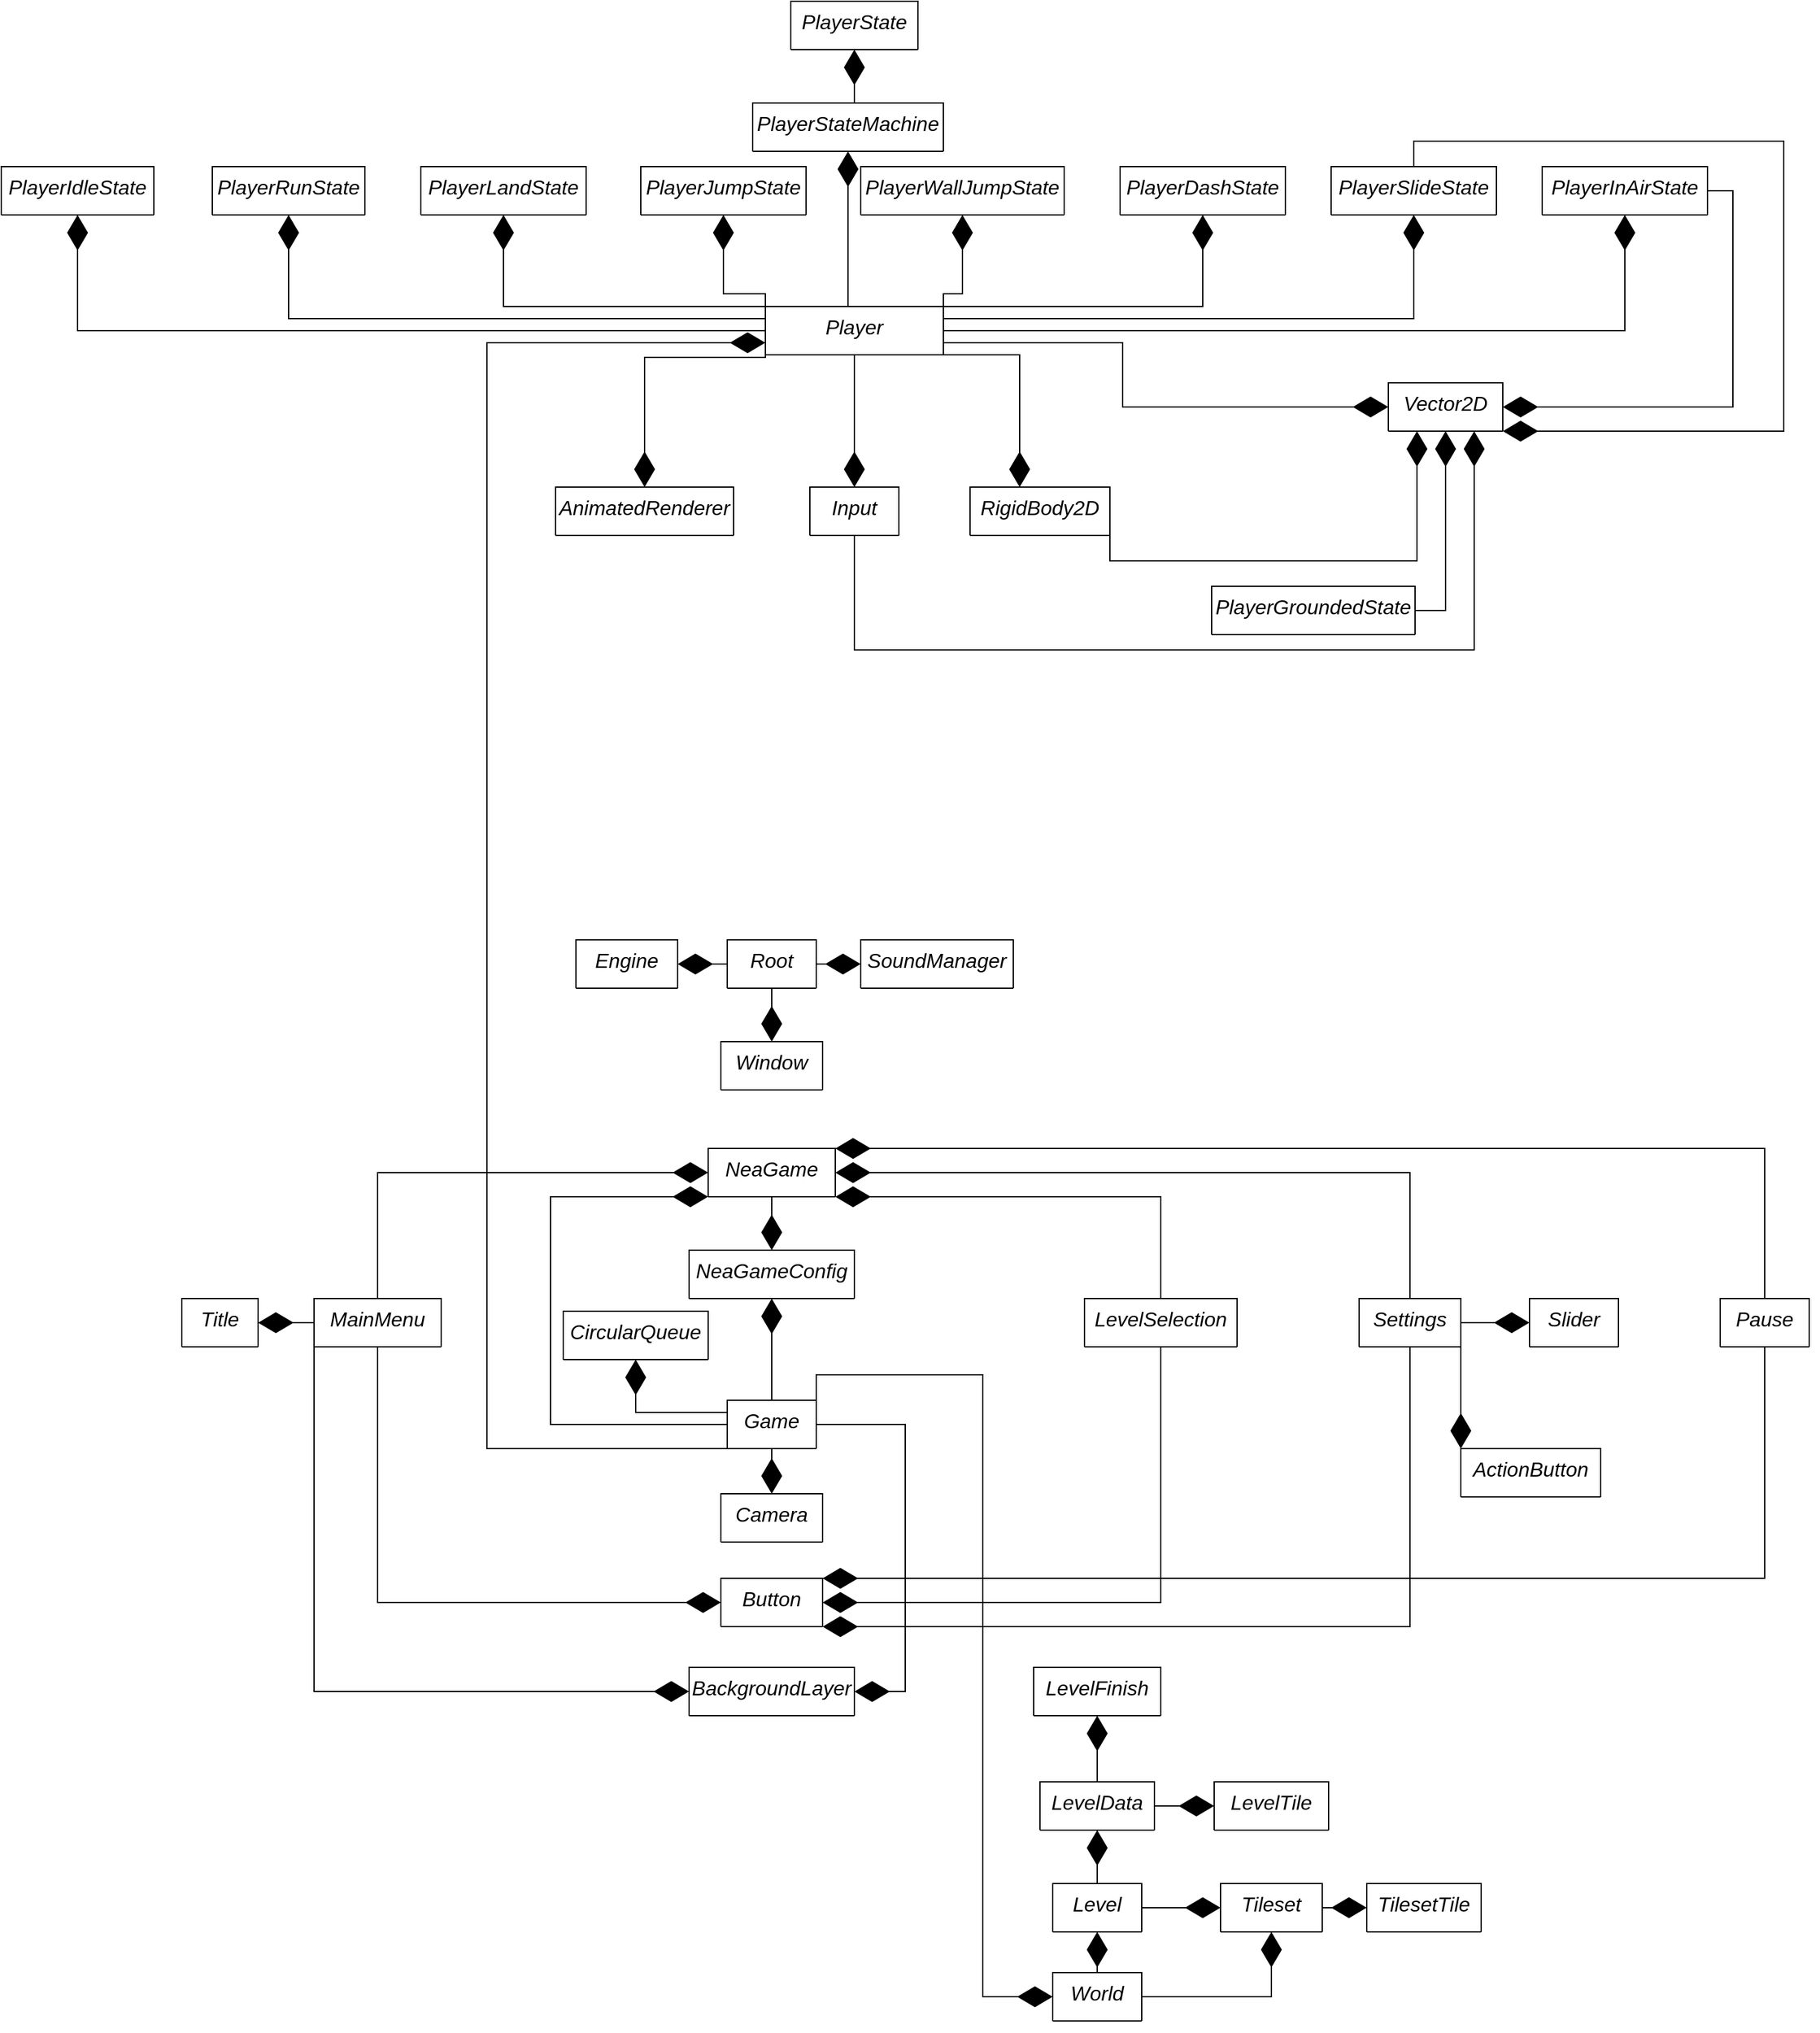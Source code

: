 <mxfile version="20.8.16" type="device"><diagram id="C5RBs43oDa-KdzZeNtuy" name="Page-1"><mxGraphModel dx="798" dy="508" grid="1" gridSize="10" guides="1" tooltips="1" connect="1" arrows="1" fold="1" page="1" pageScale="1" pageWidth="827" pageHeight="1169" math="0" shadow="0"><root><mxCell id="WIyWlLk6GJQsqaUBKTNV-0"/><mxCell id="WIyWlLk6GJQsqaUBKTNV-1" parent="WIyWlLk6GJQsqaUBKTNV-0"/><mxCell id="IkaZYHwmhS_nUTGjzZ8a-31" style="edgeStyle=orthogonalEdgeStyle;rounded=0;orthogonalLoop=1;jettySize=auto;html=1;exitX=0.5;exitY=1;exitDx=0;exitDy=0;entryX=0.75;entryY=1;entryDx=0;entryDy=0;endArrow=diamondThin;endFill=1;startSize=12;endSize=25;" parent="WIyWlLk6GJQsqaUBKTNV-1" source="zkfFHV4jXpPFQw0GAbJ--0" target="GciXFBrOlo4UrPJkvzIw-1" edge="1"><mxGeometry relative="1" as="geometry"><Array as="points"><mxPoint x="759" y="1090"/><mxPoint x="1246" y="1090"/></Array></mxGeometry></mxCell><mxCell id="zkfFHV4jXpPFQw0GAbJ--0" value="Input" style="swimlane;fontStyle=2;align=center;verticalAlign=top;childLayout=stackLayout;horizontal=1;startSize=38;horizontalStack=0;resizeParent=1;resizeLast=0;collapsible=1;marginBottom=0;rounded=0;shadow=0;strokeWidth=1;fontSize=16;" parent="WIyWlLk6GJQsqaUBKTNV-1" vertex="1" collapsed="1"><mxGeometry x="724" y="962" width="70" height="38" as="geometry"><mxRectangle x="220" y="120" width="160" height="30" as="alternateBounds"/></mxGeometry></mxCell><mxCell id="GciXFBrOlo4UrPJkvzIw-2" value="AnimatedRenderer" style="swimlane;fontStyle=2;align=center;verticalAlign=top;childLayout=stackLayout;horizontal=1;startSize=38;horizontalStack=0;resizeParent=1;resizeLast=0;collapsible=1;marginBottom=0;rounded=0;shadow=0;strokeWidth=1;fontSize=16;" parent="WIyWlLk6GJQsqaUBKTNV-1" vertex="1" collapsed="1"><mxGeometry x="524" y="962" width="140" height="38" as="geometry"><mxRectangle x="220" y="120" width="160" height="30" as="alternateBounds"/></mxGeometry></mxCell><mxCell id="GciXFBrOlo4UrPJkvzIw-5" value="LevelFinish" style="swimlane;fontStyle=2;align=center;verticalAlign=top;childLayout=stackLayout;horizontal=1;startSize=38;horizontalStack=0;resizeParent=1;resizeLast=0;collapsible=1;marginBottom=0;rounded=0;shadow=0;strokeWidth=1;fontSize=16;" parent="WIyWlLk6GJQsqaUBKTNV-1" vertex="1" collapsed="1"><mxGeometry x="900" y="1890" width="100" height="38" as="geometry"><mxRectangle x="220" y="120" width="160" height="30" as="alternateBounds"/></mxGeometry></mxCell><mxCell id="GciXFBrOlo4UrPJkvzIw-6" value="Camera" style="swimlane;fontStyle=2;align=center;verticalAlign=top;childLayout=stackLayout;horizontal=1;startSize=38;horizontalStack=0;resizeParent=1;resizeLast=0;collapsible=1;marginBottom=0;rounded=0;shadow=0;strokeWidth=1;fontSize=16;" parent="WIyWlLk6GJQsqaUBKTNV-1" vertex="1" collapsed="1"><mxGeometry x="654" y="1753.5" width="80" height="38" as="geometry"><mxRectangle x="220" y="120" width="160" height="30" as="alternateBounds"/></mxGeometry></mxCell><mxCell id="GciXFBrOlo4UrPJkvzIw-7" value="Engine" style="swimlane;fontStyle=2;align=center;verticalAlign=top;childLayout=stackLayout;horizontal=1;startSize=38;horizontalStack=0;resizeParent=1;resizeLast=0;collapsible=1;marginBottom=0;rounded=0;shadow=0;strokeWidth=1;fontSize=16;" parent="WIyWlLk6GJQsqaUBKTNV-1" vertex="1" collapsed="1"><mxGeometry x="540" y="1318" width="80" height="38" as="geometry"><mxRectangle x="220" y="120" width="160" height="30" as="alternateBounds"/></mxGeometry></mxCell><mxCell id="IkaZYHwmhS_nUTGjzZ8a-41" style="edgeStyle=orthogonalEdgeStyle;rounded=0;orthogonalLoop=1;jettySize=auto;html=1;exitX=0;exitY=0.5;exitDx=0;exitDy=0;entryX=0;entryY=1;entryDx=0;entryDy=0;endArrow=diamondThin;endFill=1;startSize=12;endSize=25;" parent="WIyWlLk6GJQsqaUBKTNV-1" source="GciXFBrOlo4UrPJkvzIw-8" target="GciXFBrOlo4UrPJkvzIw-41" edge="1"><mxGeometry relative="1" as="geometry"><Array as="points"><mxPoint x="520" y="1699"/><mxPoint x="520" y="1520"/></Array></mxGeometry></mxCell><mxCell id="IkaZYHwmhS_nUTGjzZ8a-42" style="edgeStyle=orthogonalEdgeStyle;rounded=0;orthogonalLoop=1;jettySize=auto;html=1;exitX=0.5;exitY=0;exitDx=0;exitDy=0;entryX=0.5;entryY=1;entryDx=0;entryDy=0;endArrow=diamondThin;endFill=1;startSize=12;endSize=25;" parent="WIyWlLk6GJQsqaUBKTNV-1" source="GciXFBrOlo4UrPJkvzIw-8" target="GciXFBrOlo4UrPJkvzIw-40" edge="1"><mxGeometry relative="1" as="geometry"/></mxCell><mxCell id="IkaZYHwmhS_nUTGjzZ8a-43" style="edgeStyle=orthogonalEdgeStyle;rounded=0;orthogonalLoop=1;jettySize=auto;html=1;exitX=1;exitY=0.5;exitDx=0;exitDy=0;entryX=1;entryY=0.5;entryDx=0;entryDy=0;endArrow=diamondThin;endFill=1;startSize=12;endSize=25;" parent="WIyWlLk6GJQsqaUBKTNV-1" source="GciXFBrOlo4UrPJkvzIw-8" target="GciXFBrOlo4UrPJkvzIw-21" edge="1"><mxGeometry relative="1" as="geometry"/></mxCell><mxCell id="IkaZYHwmhS_nUTGjzZ8a-44" style="edgeStyle=orthogonalEdgeStyle;rounded=0;orthogonalLoop=1;jettySize=auto;html=1;exitX=0;exitY=1;exitDx=0;exitDy=0;entryX=0;entryY=0.75;entryDx=0;entryDy=0;endArrow=diamondThin;endFill=1;startSize=12;endSize=25;" parent="WIyWlLk6GJQsqaUBKTNV-1" source="GciXFBrOlo4UrPJkvzIw-8" target="GciXFBrOlo4UrPJkvzIw-87" edge="1"><mxGeometry relative="1" as="geometry"><Array as="points"><mxPoint x="470" y="1718"/><mxPoint x="470" y="848"/></Array></mxGeometry></mxCell><mxCell id="IkaZYHwmhS_nUTGjzZ8a-54" style="edgeStyle=orthogonalEdgeStyle;rounded=0;orthogonalLoop=1;jettySize=auto;html=1;exitX=0.5;exitY=1;exitDx=0;exitDy=0;endArrow=diamondThin;endFill=1;startSize=12;endSize=25;" parent="WIyWlLk6GJQsqaUBKTNV-1" source="GciXFBrOlo4UrPJkvzIw-8" target="GciXFBrOlo4UrPJkvzIw-6" edge="1"><mxGeometry relative="1" as="geometry"/></mxCell><mxCell id="IkaZYHwmhS_nUTGjzZ8a-70" style="edgeStyle=orthogonalEdgeStyle;rounded=0;orthogonalLoop=1;jettySize=auto;html=1;exitX=1;exitY=0;exitDx=0;exitDy=0;entryX=0;entryY=0.5;entryDx=0;entryDy=0;endArrow=diamondThin;endFill=1;startSize=12;endSize=25;" parent="WIyWlLk6GJQsqaUBKTNV-1" source="GciXFBrOlo4UrPJkvzIw-8" target="IkaZYHwmhS_nUTGjzZ8a-62" edge="1"><mxGeometry relative="1" as="geometry"><Array as="points"><mxPoint x="729" y="1660"/><mxPoint x="860" y="1660"/><mxPoint x="860" y="2149"/></Array></mxGeometry></mxCell><mxCell id="GciXFBrOlo4UrPJkvzIw-8" value="Game" style="swimlane;fontStyle=2;align=center;verticalAlign=top;childLayout=stackLayout;horizontal=1;startSize=38;horizontalStack=0;resizeParent=1;resizeLast=0;collapsible=1;marginBottom=0;rounded=0;shadow=0;strokeWidth=1;fontSize=16;" parent="WIyWlLk6GJQsqaUBKTNV-1" vertex="1" collapsed="1"><mxGeometry x="659" y="1680" width="70" height="38" as="geometry"><mxRectangle x="220" y="120" width="160" height="30" as="alternateBounds"/></mxGeometry></mxCell><mxCell id="GciXFBrOlo4UrPJkvzIw-9" value="Button" style="swimlane;fontStyle=2;align=center;verticalAlign=top;childLayout=stackLayout;horizontal=1;startSize=38;horizontalStack=0;resizeParent=1;resizeLast=0;collapsible=1;marginBottom=0;rounded=0;shadow=0;strokeWidth=1;fontSize=16;" parent="WIyWlLk6GJQsqaUBKTNV-1" vertex="1" collapsed="1"><mxGeometry x="654" y="1820" width="80" height="38" as="geometry"><mxRectangle x="220" y="120" width="160" height="30" as="alternateBounds"/></mxGeometry></mxCell><mxCell id="IkaZYHwmhS_nUTGjzZ8a-33" style="edgeStyle=orthogonalEdgeStyle;rounded=0;orthogonalLoop=1;jettySize=auto;html=1;exitX=0.5;exitY=1;exitDx=0;exitDy=0;entryX=0.5;entryY=0;entryDx=0;entryDy=0;endArrow=diamondThin;endFill=1;startSize=12;endSize=25;" parent="WIyWlLk6GJQsqaUBKTNV-1" source="GciXFBrOlo4UrPJkvzIw-10" target="GciXFBrOlo4UrPJkvzIw-12" edge="1"><mxGeometry relative="1" as="geometry"/></mxCell><mxCell id="IkaZYHwmhS_nUTGjzZ8a-34" style="edgeStyle=orthogonalEdgeStyle;rounded=0;orthogonalLoop=1;jettySize=auto;html=1;exitX=0;exitY=0.5;exitDx=0;exitDy=0;entryX=1;entryY=0.5;entryDx=0;entryDy=0;endArrow=diamondThin;endFill=1;startSize=12;endSize=25;" parent="WIyWlLk6GJQsqaUBKTNV-1" source="GciXFBrOlo4UrPJkvzIw-10" target="GciXFBrOlo4UrPJkvzIw-7" edge="1"><mxGeometry relative="1" as="geometry"/></mxCell><mxCell id="IkaZYHwmhS_nUTGjzZ8a-35" style="edgeStyle=orthogonalEdgeStyle;rounded=0;orthogonalLoop=1;jettySize=auto;html=1;exitX=1;exitY=0.5;exitDx=0;exitDy=0;endArrow=diamondThin;endFill=1;startSize=12;endSize=25;" parent="WIyWlLk6GJQsqaUBKTNV-1" source="GciXFBrOlo4UrPJkvzIw-10" target="GciXFBrOlo4UrPJkvzIw-42" edge="1"><mxGeometry relative="1" as="geometry"/></mxCell><mxCell id="GciXFBrOlo4UrPJkvzIw-10" value="Root" style="swimlane;fontStyle=2;align=center;verticalAlign=top;childLayout=stackLayout;horizontal=1;startSize=38;horizontalStack=0;resizeParent=1;resizeLast=0;collapsible=1;marginBottom=0;rounded=0;shadow=0;strokeWidth=1;fontSize=16;" parent="WIyWlLk6GJQsqaUBKTNV-1" vertex="1" collapsed="1"><mxGeometry x="659" y="1318" width="70" height="38" as="geometry"><mxRectangle x="220" y="120" width="160" height="30" as="alternateBounds"/></mxGeometry></mxCell><mxCell id="GciXFBrOlo4UrPJkvzIw-11" value="Slider" style="swimlane;fontStyle=2;align=center;verticalAlign=top;childLayout=stackLayout;horizontal=1;startSize=38;horizontalStack=0;resizeParent=1;resizeLast=0;collapsible=1;marginBottom=0;rounded=0;shadow=0;strokeWidth=1;fontSize=16;" parent="WIyWlLk6GJQsqaUBKTNV-1" vertex="1" collapsed="1"><mxGeometry x="1290" y="1600" width="70" height="38" as="geometry"><mxRectangle x="220" y="120" width="160" height="30" as="alternateBounds"/></mxGeometry></mxCell><mxCell id="GciXFBrOlo4UrPJkvzIw-12" value="Window" style="swimlane;fontStyle=2;align=center;verticalAlign=top;childLayout=stackLayout;horizontal=1;startSize=38;horizontalStack=0;resizeParent=1;resizeLast=0;collapsible=1;marginBottom=0;rounded=0;shadow=0;strokeWidth=1;fontSize=16;" parent="WIyWlLk6GJQsqaUBKTNV-1" vertex="1" collapsed="1"><mxGeometry x="654" y="1398" width="80" height="38" as="geometry"><mxRectangle x="220" y="120" width="160" height="30" as="alternateBounds"/></mxGeometry></mxCell><mxCell id="GciXFBrOlo4UrPJkvzIw-13" value="Title" style="swimlane;fontStyle=2;align=center;verticalAlign=top;childLayout=stackLayout;horizontal=1;startSize=38;horizontalStack=0;resizeParent=1;resizeLast=0;collapsible=1;marginBottom=0;rounded=0;shadow=0;strokeWidth=1;fontSize=16;" parent="WIyWlLk6GJQsqaUBKTNV-1" vertex="1" collapsed="1"><mxGeometry x="230" y="1600" width="60" height="38" as="geometry"><mxRectangle x="220" y="120" width="160" height="30" as="alternateBounds"/></mxGeometry></mxCell><mxCell id="GciXFBrOlo4UrPJkvzIw-20" value="ActionButton" style="swimlane;fontStyle=2;align=center;verticalAlign=top;childLayout=stackLayout;horizontal=1;startSize=38;horizontalStack=0;resizeParent=1;resizeLast=0;collapsible=1;marginBottom=0;rounded=0;shadow=0;strokeWidth=1;fontSize=16;" parent="WIyWlLk6GJQsqaUBKTNV-1" vertex="1" collapsed="1"><mxGeometry x="1236" y="1718" width="110" height="38" as="geometry"><mxRectangle x="220" y="120" width="160" height="30" as="alternateBounds"/></mxGeometry></mxCell><mxCell id="GciXFBrOlo4UrPJkvzIw-21" value="BackgroundLayer" style="swimlane;fontStyle=2;align=center;verticalAlign=top;childLayout=stackLayout;horizontal=1;startSize=38;horizontalStack=0;resizeParent=1;resizeLast=0;collapsible=1;marginBottom=0;rounded=0;shadow=0;strokeWidth=1;fontSize=16;" parent="WIyWlLk6GJQsqaUBKTNV-1" vertex="1" collapsed="1"><mxGeometry x="629" y="1890" width="130" height="38" as="geometry"><mxRectangle x="220" y="120" width="160" height="30" as="alternateBounds"/></mxGeometry></mxCell><mxCell id="IkaZYHwmhS_nUTGjzZ8a-37" style="edgeStyle=orthogonalEdgeStyle;rounded=0;orthogonalLoop=1;jettySize=auto;html=1;exitX=0.5;exitY=0;exitDx=0;exitDy=0;entryX=0;entryY=0.5;entryDx=0;entryDy=0;endArrow=diamondThin;endFill=1;startSize=12;endSize=25;" parent="WIyWlLk6GJQsqaUBKTNV-1" source="GciXFBrOlo4UrPJkvzIw-22" target="GciXFBrOlo4UrPJkvzIw-41" edge="1"><mxGeometry relative="1" as="geometry"/></mxCell><mxCell id="IkaZYHwmhS_nUTGjzZ8a-38" style="edgeStyle=orthogonalEdgeStyle;rounded=0;orthogonalLoop=1;jettySize=auto;html=1;exitX=0.5;exitY=1;exitDx=0;exitDy=0;entryX=0;entryY=0.5;entryDx=0;entryDy=0;endArrow=diamondThin;endFill=1;startSize=12;endSize=25;" parent="WIyWlLk6GJQsqaUBKTNV-1" source="GciXFBrOlo4UrPJkvzIw-22" target="GciXFBrOlo4UrPJkvzIw-9" edge="1"><mxGeometry relative="1" as="geometry"/></mxCell><mxCell id="IkaZYHwmhS_nUTGjzZ8a-39" style="edgeStyle=orthogonalEdgeStyle;rounded=0;orthogonalLoop=1;jettySize=auto;html=1;exitX=0;exitY=0.5;exitDx=0;exitDy=0;entryX=1;entryY=0.5;entryDx=0;entryDy=0;endArrow=diamondThin;endFill=1;startSize=12;endSize=25;" parent="WIyWlLk6GJQsqaUBKTNV-1" source="GciXFBrOlo4UrPJkvzIw-22" target="GciXFBrOlo4UrPJkvzIw-13" edge="1"><mxGeometry relative="1" as="geometry"/></mxCell><mxCell id="IkaZYHwmhS_nUTGjzZ8a-40" style="edgeStyle=orthogonalEdgeStyle;rounded=0;orthogonalLoop=1;jettySize=auto;html=1;exitX=0;exitY=1;exitDx=0;exitDy=0;entryX=0;entryY=0.5;entryDx=0;entryDy=0;endArrow=diamondThin;endFill=1;startSize=12;endSize=25;" parent="WIyWlLk6GJQsqaUBKTNV-1" source="GciXFBrOlo4UrPJkvzIw-22" target="GciXFBrOlo4UrPJkvzIw-21" edge="1"><mxGeometry relative="1" as="geometry"/></mxCell><mxCell id="7FlaJwDRO1nYKGWlewy4-1" style="edgeStyle=orthogonalEdgeStyle;rounded=0;orthogonalLoop=1;jettySize=auto;html=1;exitX=0;exitY=0.25;exitDx=0;exitDy=0;entryX=0.5;entryY=1;entryDx=0;entryDy=0;endSize=25;endArrow=diamondThin;endFill=1;" edge="1" parent="WIyWlLk6GJQsqaUBKTNV-1" source="GciXFBrOlo4UrPJkvzIw-8" target="7FlaJwDRO1nYKGWlewy4-0"><mxGeometry relative="1" as="geometry"/></mxCell><mxCell id="GciXFBrOlo4UrPJkvzIw-22" value="MainMenu" style="swimlane;fontStyle=2;align=center;verticalAlign=top;childLayout=stackLayout;horizontal=1;startSize=38;horizontalStack=0;resizeParent=1;resizeLast=0;collapsible=1;marginBottom=0;rounded=0;shadow=0;strokeWidth=1;fontSize=16;" parent="WIyWlLk6GJQsqaUBKTNV-1" vertex="1" collapsed="1"><mxGeometry x="334" y="1600" width="100" height="38" as="geometry"><mxRectangle x="220" y="120" width="160" height="30" as="alternateBounds"/></mxGeometry></mxCell><mxCell id="IkaZYHwmhS_nUTGjzZ8a-47" style="edgeStyle=orthogonalEdgeStyle;rounded=0;orthogonalLoop=1;jettySize=auto;html=1;exitX=0.5;exitY=0;exitDx=0;exitDy=0;entryX=1;entryY=0.5;entryDx=0;entryDy=0;endArrow=diamondThin;endFill=1;startSize=12;endSize=25;" parent="WIyWlLk6GJQsqaUBKTNV-1" source="GciXFBrOlo4UrPJkvzIw-23" target="GciXFBrOlo4UrPJkvzIw-41" edge="1"><mxGeometry relative="1" as="geometry"/></mxCell><mxCell id="IkaZYHwmhS_nUTGjzZ8a-48" style="edgeStyle=orthogonalEdgeStyle;rounded=0;orthogonalLoop=1;jettySize=auto;html=1;exitX=0.5;exitY=1;exitDx=0;exitDy=0;entryX=1;entryY=1;entryDx=0;entryDy=0;endArrow=diamondThin;endFill=1;startSize=12;endSize=25;" parent="WIyWlLk6GJQsqaUBKTNV-1" source="GciXFBrOlo4UrPJkvzIw-23" target="GciXFBrOlo4UrPJkvzIw-9" edge="1"><mxGeometry relative="1" as="geometry"><Array as="points"><mxPoint x="1196" y="1858"/></Array></mxGeometry></mxCell><mxCell id="IkaZYHwmhS_nUTGjzZ8a-49" style="edgeStyle=orthogonalEdgeStyle;rounded=0;orthogonalLoop=1;jettySize=auto;html=1;exitX=1;exitY=1;exitDx=0;exitDy=0;entryX=0;entryY=0;entryDx=0;entryDy=0;endArrow=diamondThin;endFill=1;startSize=12;endSize=25;" parent="WIyWlLk6GJQsqaUBKTNV-1" source="GciXFBrOlo4UrPJkvzIw-23" target="GciXFBrOlo4UrPJkvzIw-20" edge="1"><mxGeometry relative="1" as="geometry"><Array as="points"><mxPoint x="1236" y="1700"/></Array></mxGeometry></mxCell><mxCell id="IkaZYHwmhS_nUTGjzZ8a-50" style="edgeStyle=orthogonalEdgeStyle;rounded=0;orthogonalLoop=1;jettySize=auto;html=1;exitX=1;exitY=0.5;exitDx=0;exitDy=0;endArrow=diamondThin;endFill=1;startSize=12;endSize=25;" parent="WIyWlLk6GJQsqaUBKTNV-1" source="GciXFBrOlo4UrPJkvzIw-23" target="GciXFBrOlo4UrPJkvzIw-11" edge="1"><mxGeometry relative="1" as="geometry"/></mxCell><mxCell id="GciXFBrOlo4UrPJkvzIw-23" value="Settings" style="swimlane;fontStyle=2;align=center;verticalAlign=top;childLayout=stackLayout;horizontal=1;startSize=38;horizontalStack=0;resizeParent=1;resizeLast=0;collapsible=1;marginBottom=0;rounded=0;shadow=0;strokeWidth=1;fontSize=16;" parent="WIyWlLk6GJQsqaUBKTNV-1" vertex="1" collapsed="1"><mxGeometry x="1156" y="1600" width="80" height="38" as="geometry"><mxRectangle x="220" y="120" width="160" height="30" as="alternateBounds"/></mxGeometry></mxCell><mxCell id="IkaZYHwmhS_nUTGjzZ8a-52" style="edgeStyle=orthogonalEdgeStyle;rounded=0;orthogonalLoop=1;jettySize=auto;html=1;exitX=0.5;exitY=0;exitDx=0;exitDy=0;entryX=1;entryY=0;entryDx=0;entryDy=0;endArrow=diamondThin;endFill=1;startSize=12;endSize=25;" parent="WIyWlLk6GJQsqaUBKTNV-1" source="GciXFBrOlo4UrPJkvzIw-24" target="GciXFBrOlo4UrPJkvzIw-41" edge="1"><mxGeometry relative="1" as="geometry"><Array as="points"><mxPoint x="1475" y="1482"/></Array></mxGeometry></mxCell><mxCell id="IkaZYHwmhS_nUTGjzZ8a-53" style="edgeStyle=orthogonalEdgeStyle;rounded=0;orthogonalLoop=1;jettySize=auto;html=1;exitX=0.5;exitY=1;exitDx=0;exitDy=0;entryX=1;entryY=0;entryDx=0;entryDy=0;endArrow=diamondThin;endFill=1;startSize=12;endSize=25;" parent="WIyWlLk6GJQsqaUBKTNV-1" source="GciXFBrOlo4UrPJkvzIw-24" target="GciXFBrOlo4UrPJkvzIw-9" edge="1"><mxGeometry relative="1" as="geometry"><Array as="points"><mxPoint x="1475" y="1820"/></Array></mxGeometry></mxCell><mxCell id="GciXFBrOlo4UrPJkvzIw-24" value="Pause&#10;" style="swimlane;fontStyle=2;align=center;verticalAlign=top;childLayout=stackLayout;horizontal=1;startSize=38;horizontalStack=0;resizeParent=1;resizeLast=0;collapsible=1;marginBottom=0;rounded=0;shadow=0;strokeWidth=1;fontSize=16;" parent="WIyWlLk6GJQsqaUBKTNV-1" vertex="1" collapsed="1"><mxGeometry x="1440" y="1600" width="70" height="38" as="geometry"><mxRectangle x="220" y="120" width="160" height="30" as="alternateBounds"/></mxGeometry></mxCell><mxCell id="IkaZYHwmhS_nUTGjzZ8a-45" style="edgeStyle=orthogonalEdgeStyle;rounded=0;orthogonalLoop=1;jettySize=auto;html=1;exitX=0.5;exitY=1;exitDx=0;exitDy=0;entryX=1;entryY=0.5;entryDx=0;entryDy=0;endArrow=diamondThin;endFill=1;startSize=12;endSize=25;" parent="WIyWlLk6GJQsqaUBKTNV-1" source="GciXFBrOlo4UrPJkvzIw-25" target="GciXFBrOlo4UrPJkvzIw-9" edge="1"><mxGeometry relative="1" as="geometry"/></mxCell><mxCell id="IkaZYHwmhS_nUTGjzZ8a-46" style="edgeStyle=orthogonalEdgeStyle;rounded=0;orthogonalLoop=1;jettySize=auto;html=1;exitX=0.5;exitY=0;exitDx=0;exitDy=0;entryX=1;entryY=1;entryDx=0;entryDy=0;endArrow=diamondThin;endFill=1;startSize=12;endSize=25;" parent="WIyWlLk6GJQsqaUBKTNV-1" source="GciXFBrOlo4UrPJkvzIw-25" target="GciXFBrOlo4UrPJkvzIw-41" edge="1"><mxGeometry relative="1" as="geometry"><Array as="points"><mxPoint x="1000" y="1520"/></Array></mxGeometry></mxCell><mxCell id="GciXFBrOlo4UrPJkvzIw-25" value="LevelSelection" style="swimlane;fontStyle=2;align=center;verticalAlign=top;childLayout=stackLayout;horizontal=1;startSize=38;horizontalStack=0;resizeParent=1;resizeLast=0;collapsible=1;marginBottom=0;rounded=0;shadow=0;strokeWidth=1;fontSize=16;" parent="WIyWlLk6GJQsqaUBKTNV-1" vertex="1" collapsed="1"><mxGeometry x="940" y="1600" width="120" height="38" as="geometry"><mxRectangle x="220" y="120" width="160" height="30" as="alternateBounds"/></mxGeometry></mxCell><mxCell id="IkaZYHwmhS_nUTGjzZ8a-17" style="edgeStyle=orthogonalEdgeStyle;rounded=0;orthogonalLoop=1;jettySize=auto;html=1;exitX=1;exitY=1;exitDx=0;exitDy=0;entryX=0.25;entryY=1;entryDx=0;entryDy=0;endArrow=diamondThin;endFill=1;startSize=12;endSize=25;" parent="WIyWlLk6GJQsqaUBKTNV-1" source="GciXFBrOlo4UrPJkvzIw-26" target="GciXFBrOlo4UrPJkvzIw-1" edge="1"><mxGeometry relative="1" as="geometry"/></mxCell><mxCell id="GciXFBrOlo4UrPJkvzIw-26" value="RigidBody2D" style="swimlane;fontStyle=2;align=center;verticalAlign=top;childLayout=stackLayout;horizontal=1;startSize=38;horizontalStack=0;resizeParent=1;resizeLast=0;collapsible=1;marginBottom=0;rounded=0;shadow=0;strokeWidth=1;fontSize=16;" parent="WIyWlLk6GJQsqaUBKTNV-1" vertex="1" collapsed="1"><mxGeometry x="850" y="962" width="110" height="38" as="geometry"><mxRectangle x="220" y="120" width="160" height="30" as="alternateBounds"/></mxGeometry></mxCell><mxCell id="GciXFBrOlo4UrPJkvzIw-40" value="NeaGameConfig" style="swimlane;fontStyle=2;align=center;verticalAlign=top;childLayout=stackLayout;horizontal=1;startSize=38;horizontalStack=0;resizeParent=1;resizeLast=0;collapsible=1;marginBottom=0;rounded=0;shadow=0;strokeWidth=1;fontSize=16;" parent="WIyWlLk6GJQsqaUBKTNV-1" vertex="1" collapsed="1"><mxGeometry x="629" y="1562" width="130" height="38" as="geometry"><mxRectangle x="220" y="120" width="160" height="30" as="alternateBounds"/></mxGeometry></mxCell><mxCell id="IkaZYHwmhS_nUTGjzZ8a-36" style="edgeStyle=orthogonalEdgeStyle;rounded=0;orthogonalLoop=1;jettySize=auto;html=1;exitX=0.5;exitY=1;exitDx=0;exitDy=0;endArrow=diamondThin;endFill=1;startSize=12;endSize=25;" parent="WIyWlLk6GJQsqaUBKTNV-1" source="GciXFBrOlo4UrPJkvzIw-41" target="GciXFBrOlo4UrPJkvzIw-40" edge="1"><mxGeometry relative="1" as="geometry"/></mxCell><mxCell id="GciXFBrOlo4UrPJkvzIw-41" value="NeaGame" style="swimlane;fontStyle=2;align=center;verticalAlign=top;childLayout=stackLayout;horizontal=1;startSize=38;horizontalStack=0;resizeParent=1;resizeLast=0;collapsible=1;marginBottom=0;rounded=0;shadow=0;strokeWidth=1;fontSize=16;" parent="WIyWlLk6GJQsqaUBKTNV-1" vertex="1" collapsed="1"><mxGeometry x="644" y="1482" width="100" height="38" as="geometry"><mxRectangle x="220" y="120" width="160" height="30" as="alternateBounds"/></mxGeometry></mxCell><mxCell id="GciXFBrOlo4UrPJkvzIw-42" value="SoundManager&#10;" style="swimlane;fontStyle=2;align=center;verticalAlign=top;childLayout=stackLayout;horizontal=1;startSize=38;horizontalStack=0;resizeParent=1;resizeLast=0;collapsible=1;marginBottom=0;rounded=0;shadow=0;strokeWidth=1;fontSize=16;" parent="WIyWlLk6GJQsqaUBKTNV-1" vertex="1" collapsed="1"><mxGeometry x="764" y="1318" width="120" height="38" as="geometry"><mxRectangle x="220" y="120" width="160" height="30" as="alternateBounds"/></mxGeometry></mxCell><mxCell id="IkaZYHwmhS_nUTGjzZ8a-1" style="edgeStyle=orthogonalEdgeStyle;rounded=0;orthogonalLoop=1;jettySize=auto;html=1;exitX=0;exitY=0.5;exitDx=0;exitDy=0;entryX=0.5;entryY=1;entryDx=0;entryDy=0;endArrow=diamondThin;endFill=1;startSize=12;endSize=25;" parent="WIyWlLk6GJQsqaUBKTNV-1" source="GciXFBrOlo4UrPJkvzIw-87" target="GciXFBrOlo4UrPJkvzIw-31" edge="1"><mxGeometry relative="1" as="geometry"/></mxCell><mxCell id="IkaZYHwmhS_nUTGjzZ8a-2" style="edgeStyle=orthogonalEdgeStyle;rounded=0;orthogonalLoop=1;jettySize=auto;html=1;exitX=0;exitY=0.25;exitDx=0;exitDy=0;entryX=0.5;entryY=1;entryDx=0;entryDy=0;endArrow=diamondThin;endFill=1;startSize=12;endSize=25;" parent="WIyWlLk6GJQsqaUBKTNV-1" source="GciXFBrOlo4UrPJkvzIw-87" target="GciXFBrOlo4UrPJkvzIw-30" edge="1"><mxGeometry relative="1" as="geometry"/></mxCell><mxCell id="IkaZYHwmhS_nUTGjzZ8a-3" style="edgeStyle=orthogonalEdgeStyle;rounded=0;orthogonalLoop=1;jettySize=auto;html=1;exitX=0;exitY=0;exitDx=0;exitDy=0;entryX=0.5;entryY=1;entryDx=0;entryDy=0;endArrow=diamondThin;endFill=1;startSize=12;endSize=25;" parent="WIyWlLk6GJQsqaUBKTNV-1" source="GciXFBrOlo4UrPJkvzIw-87" target="GciXFBrOlo4UrPJkvzIw-32" edge="1"><mxGeometry relative="1" as="geometry"><Array as="points"><mxPoint x="483" y="820"/></Array></mxGeometry></mxCell><mxCell id="IkaZYHwmhS_nUTGjzZ8a-4" style="edgeStyle=orthogonalEdgeStyle;rounded=0;orthogonalLoop=1;jettySize=auto;html=1;exitX=0;exitY=0;exitDx=0;exitDy=0;entryX=0.5;entryY=1;entryDx=0;entryDy=0;endArrow=diamondThin;endFill=1;startSize=12;endSize=25;" parent="WIyWlLk6GJQsqaUBKTNV-1" source="GciXFBrOlo4UrPJkvzIw-87" target="GciXFBrOlo4UrPJkvzIw-28" edge="1"><mxGeometry relative="1" as="geometry"><Array as="points"><mxPoint x="689" y="810"/><mxPoint x="656" y="810"/></Array></mxGeometry></mxCell><mxCell id="IkaZYHwmhS_nUTGjzZ8a-5" style="edgeStyle=orthogonalEdgeStyle;rounded=0;orthogonalLoop=1;jettySize=auto;html=1;exitX=1;exitY=0;exitDx=0;exitDy=0;entryX=0.5;entryY=1;entryDx=0;entryDy=0;endArrow=diamondThin;endFill=1;startSize=12;endSize=25;" parent="WIyWlLk6GJQsqaUBKTNV-1" source="GciXFBrOlo4UrPJkvzIw-87" target="GciXFBrOlo4UrPJkvzIw-29" edge="1"><mxGeometry relative="1" as="geometry"><Array as="points"><mxPoint x="829" y="810"/><mxPoint x="844" y="810"/></Array></mxGeometry></mxCell><mxCell id="IkaZYHwmhS_nUTGjzZ8a-6" style="edgeStyle=orthogonalEdgeStyle;rounded=0;orthogonalLoop=1;jettySize=auto;html=1;exitX=1;exitY=0;exitDx=0;exitDy=0;entryX=0.5;entryY=1;entryDx=0;entryDy=0;endArrow=diamondThin;endFill=1;startSize=12;endSize=25;" parent="WIyWlLk6GJQsqaUBKTNV-1" source="GciXFBrOlo4UrPJkvzIw-87" target="GciXFBrOlo4UrPJkvzIw-27" edge="1"><mxGeometry relative="1" as="geometry"><Array as="points"><mxPoint x="1033" y="820"/></Array></mxGeometry></mxCell><mxCell id="IkaZYHwmhS_nUTGjzZ8a-7" style="edgeStyle=orthogonalEdgeStyle;rounded=0;orthogonalLoop=1;jettySize=auto;html=1;exitX=1;exitY=0.25;exitDx=0;exitDy=0;entryX=0.5;entryY=1;entryDx=0;entryDy=0;endArrow=diamondThin;endFill=1;startSize=12;endSize=25;" parent="WIyWlLk6GJQsqaUBKTNV-1" source="GciXFBrOlo4UrPJkvzIw-87" target="GciXFBrOlo4UrPJkvzIw-34" edge="1"><mxGeometry relative="1" as="geometry"/></mxCell><mxCell id="IkaZYHwmhS_nUTGjzZ8a-8" style="edgeStyle=orthogonalEdgeStyle;rounded=0;orthogonalLoop=1;jettySize=auto;html=1;exitX=1;exitY=0.5;exitDx=0;exitDy=0;entryX=0.5;entryY=1;entryDx=0;entryDy=0;endArrow=diamondThin;endFill=1;startSize=12;endSize=25;" parent="WIyWlLk6GJQsqaUBKTNV-1" source="GciXFBrOlo4UrPJkvzIw-87" target="GciXFBrOlo4UrPJkvzIw-33" edge="1"><mxGeometry relative="1" as="geometry"/></mxCell><mxCell id="IkaZYHwmhS_nUTGjzZ8a-10" style="edgeStyle=orthogonalEdgeStyle;rounded=0;orthogonalLoop=1;jettySize=auto;html=1;exitX=0.5;exitY=0;exitDx=0;exitDy=0;entryX=0.5;entryY=1;entryDx=0;entryDy=0;endArrow=diamondThin;endFill=1;startSize=12;endSize=25;" parent="WIyWlLk6GJQsqaUBKTNV-1" source="GciXFBrOlo4UrPJkvzIw-87" target="GciXFBrOlo4UrPJkvzIw-38" edge="1"><mxGeometry relative="1" as="geometry"><Array as="points"><mxPoint x="754" y="820"/></Array></mxGeometry></mxCell><mxCell id="IkaZYHwmhS_nUTGjzZ8a-13" style="edgeStyle=orthogonalEdgeStyle;rounded=0;orthogonalLoop=1;jettySize=auto;html=1;exitX=0.5;exitY=1;exitDx=0;exitDy=0;entryX=0.5;entryY=0;entryDx=0;entryDy=0;endArrow=diamondThin;endFill=1;startSize=12;endSize=25;" parent="WIyWlLk6GJQsqaUBKTNV-1" source="GciXFBrOlo4UrPJkvzIw-87" target="zkfFHV4jXpPFQw0GAbJ--0" edge="1"><mxGeometry relative="1" as="geometry"><Array as="points"><mxPoint x="759" y="950"/></Array></mxGeometry></mxCell><mxCell id="IkaZYHwmhS_nUTGjzZ8a-15" style="edgeStyle=orthogonalEdgeStyle;rounded=0;orthogonalLoop=1;jettySize=auto;html=1;exitX=1;exitY=1;exitDx=0;exitDy=0;endArrow=diamondThin;endFill=1;startSize=12;endSize=25;" parent="WIyWlLk6GJQsqaUBKTNV-1" source="GciXFBrOlo4UrPJkvzIw-87" target="GciXFBrOlo4UrPJkvzIw-26" edge="1"><mxGeometry relative="1" as="geometry"><Array as="points"><mxPoint x="889" y="858"/></Array></mxGeometry></mxCell><mxCell id="IkaZYHwmhS_nUTGjzZ8a-16" style="edgeStyle=orthogonalEdgeStyle;rounded=0;orthogonalLoop=1;jettySize=auto;html=1;exitX=1;exitY=0.75;exitDx=0;exitDy=0;entryX=0;entryY=0.5;entryDx=0;entryDy=0;endArrow=diamondThin;endFill=1;startSize=12;endSize=25;" parent="WIyWlLk6GJQsqaUBKTNV-1" source="GciXFBrOlo4UrPJkvzIw-87" target="GciXFBrOlo4UrPJkvzIw-1" edge="1"><mxGeometry relative="1" as="geometry"><Array as="points"><mxPoint x="970" y="849"/><mxPoint x="970" y="899"/></Array></mxGeometry></mxCell><mxCell id="IkaZYHwmhS_nUTGjzZ8a-30" style="edgeStyle=orthogonalEdgeStyle;rounded=0;orthogonalLoop=1;jettySize=auto;html=1;exitX=0;exitY=1;exitDx=0;exitDy=0;entryX=0.5;entryY=0;entryDx=0;entryDy=0;endArrow=diamondThin;endFill=1;startSize=12;endSize=25;" parent="WIyWlLk6GJQsqaUBKTNV-1" source="GciXFBrOlo4UrPJkvzIw-87" target="GciXFBrOlo4UrPJkvzIw-2" edge="1"><mxGeometry relative="1" as="geometry"><Array as="points"><mxPoint x="689" y="860"/><mxPoint x="594" y="860"/></Array></mxGeometry></mxCell><mxCell id="GciXFBrOlo4UrPJkvzIw-87" value="Player" style="swimlane;fontStyle=2;align=center;verticalAlign=top;childLayout=stackLayout;horizontal=1;startSize=38;horizontalStack=0;resizeParent=1;resizeLast=0;collapsible=1;marginBottom=0;rounded=0;shadow=0;strokeWidth=1;fontSize=16;" parent="WIyWlLk6GJQsqaUBKTNV-1" vertex="1" collapsed="1"><mxGeometry x="689" y="820" width="140" height="38" as="geometry"><mxRectangle x="220" y="120" width="160" height="30" as="alternateBounds"/></mxGeometry></mxCell><mxCell id="GciXFBrOlo4UrPJkvzIw-1" value="Vector2D" style="swimlane;fontStyle=2;align=center;verticalAlign=top;childLayout=stackLayout;horizontal=1;startSize=38;horizontalStack=0;resizeParent=1;resizeLast=0;collapsible=1;marginBottom=0;rounded=0;shadow=0;strokeWidth=1;fontSize=16;" parent="WIyWlLk6GJQsqaUBKTNV-1" vertex="1" collapsed="1"><mxGeometry x="1179" y="880" width="90" height="38" as="geometry"><mxRectangle x="220" y="230" width="160" height="30" as="alternateBounds"/></mxGeometry></mxCell><mxCell id="IkaZYHwmhS_nUTGjzZ8a-11" style="edgeStyle=orthogonalEdgeStyle;rounded=0;orthogonalLoop=1;jettySize=auto;html=1;exitX=0.5;exitY=0;exitDx=0;exitDy=0;entryX=0.5;entryY=1;entryDx=0;entryDy=0;endArrow=diamondThin;endFill=1;startSize=12;endSize=25;" parent="WIyWlLk6GJQsqaUBKTNV-1" source="GciXFBrOlo4UrPJkvzIw-38" target="GciXFBrOlo4UrPJkvzIw-37" edge="1"><mxGeometry relative="1" as="geometry"/></mxCell><mxCell id="GciXFBrOlo4UrPJkvzIw-38" value="PlayerStateMachine" style="swimlane;fontStyle=2;align=center;verticalAlign=top;childLayout=stackLayout;horizontal=1;startSize=38;horizontalStack=0;resizeParent=1;resizeLast=0;collapsible=1;marginBottom=0;rounded=0;shadow=0;strokeWidth=1;fontSize=16;" parent="WIyWlLk6GJQsqaUBKTNV-1" vertex="1" collapsed="1"><mxGeometry x="679" y="660" width="150" height="38" as="geometry"><mxRectangle x="220" y="120" width="160" height="30" as="alternateBounds"/></mxGeometry></mxCell><mxCell id="2dqZNvPgzdh_eOeEhSHW-16" value="PlayerStateMachine" style="swimlane;fontStyle=2;align=center;verticalAlign=top;childLayout=stackLayout;horizontal=1;startSize=38;horizontalStack=0;resizeParent=1;resizeLast=0;collapsible=1;marginBottom=0;rounded=0;shadow=0;strokeWidth=1;" parent="GciXFBrOlo4UrPJkvzIw-38" vertex="1" collapsed="1"><mxGeometry x="5" y="-10" width="150" height="38" as="geometry"><mxRectangle x="220" y="120" width="160" height="30" as="alternateBounds"/></mxGeometry></mxCell><mxCell id="GciXFBrOlo4UrPJkvzIw-37" value="PlayerState" style="swimlane;fontStyle=2;align=center;verticalAlign=top;childLayout=stackLayout;horizontal=1;startSize=38;horizontalStack=0;resizeParent=1;resizeLast=0;collapsible=1;marginBottom=0;rounded=0;shadow=0;strokeWidth=1;fontSize=16;" parent="WIyWlLk6GJQsqaUBKTNV-1" vertex="1" collapsed="1"><mxGeometry x="709" y="580" width="100" height="38" as="geometry"><mxRectangle x="220" y="120" width="160" height="30" as="alternateBounds"/></mxGeometry></mxCell><mxCell id="IkaZYHwmhS_nUTGjzZ8a-21" style="edgeStyle=orthogonalEdgeStyle;rounded=0;orthogonalLoop=1;jettySize=auto;html=1;exitX=1;exitY=0.5;exitDx=0;exitDy=0;entryX=0.5;entryY=1;entryDx=0;entryDy=0;endArrow=diamondThin;endFill=1;startSize=12;endSize=25;" parent="WIyWlLk6GJQsqaUBKTNV-1" source="GciXFBrOlo4UrPJkvzIw-35" target="GciXFBrOlo4UrPJkvzIw-1" edge="1"><mxGeometry relative="1" as="geometry"/></mxCell><mxCell id="GciXFBrOlo4UrPJkvzIw-35" value="PlayerGroundedState" style="swimlane;fontStyle=2;align=center;verticalAlign=top;childLayout=stackLayout;horizontal=1;startSize=38;horizontalStack=0;resizeParent=1;resizeLast=0;collapsible=1;marginBottom=0;rounded=0;shadow=0;strokeWidth=1;fontSize=16;" parent="WIyWlLk6GJQsqaUBKTNV-1" vertex="1" collapsed="1"><mxGeometry x="1040" y="1040" width="160" height="38" as="geometry"><mxRectangle x="220" y="120" width="160" height="30" as="alternateBounds"/></mxGeometry></mxCell><mxCell id="IkaZYHwmhS_nUTGjzZ8a-0" value="" style="group" parent="WIyWlLk6GJQsqaUBKTNV-1" vertex="1" connectable="0"><mxGeometry x="88" y="710" width="1342" height="38" as="geometry"/></mxCell><mxCell id="GciXFBrOlo4UrPJkvzIw-33" value="PlayerInAirState" style="swimlane;fontStyle=2;align=center;verticalAlign=top;childLayout=stackLayout;horizontal=1;startSize=38;horizontalStack=0;resizeParent=1;resizeLast=0;collapsible=1;marginBottom=0;rounded=0;shadow=0;strokeWidth=1;fontSize=16;" parent="IkaZYHwmhS_nUTGjzZ8a-0" vertex="1" collapsed="1"><mxGeometry x="1212" width="130" height="38" as="geometry"><mxRectangle x="220" y="120" width="160" height="30" as="alternateBounds"/></mxGeometry></mxCell><mxCell id="GciXFBrOlo4UrPJkvzIw-90" value="PlayerStateMachine" style="swimlane;fontStyle=2;align=center;verticalAlign=top;childLayout=stackLayout;horizontal=1;startSize=38;horizontalStack=0;resizeParent=1;resizeLast=0;collapsible=1;marginBottom=0;rounded=0;shadow=0;strokeWidth=1;" parent="GciXFBrOlo4UrPJkvzIw-33" vertex="1" collapsed="1"><mxGeometry x="65" y="-290" width="150" height="38" as="geometry"><mxRectangle x="220" y="120" width="160" height="30" as="alternateBounds"/></mxGeometry></mxCell><mxCell id="GciXFBrOlo4UrPJkvzIw-34" value="PlayerSlideState" style="swimlane;fontStyle=2;align=center;verticalAlign=top;childLayout=stackLayout;horizontal=1;startSize=38;horizontalStack=0;resizeParent=1;resizeLast=0;collapsible=1;marginBottom=0;rounded=0;shadow=0;strokeWidth=1;fontSize=16;" parent="IkaZYHwmhS_nUTGjzZ8a-0" vertex="1" collapsed="1"><mxGeometry x="1046" width="130" height="38" as="geometry"><mxRectangle x="220" y="120" width="160" height="30" as="alternateBounds"/></mxGeometry></mxCell><mxCell id="GciXFBrOlo4UrPJkvzIw-30" value="PlayerRunState" style="swimlane;fontStyle=2;align=center;verticalAlign=top;childLayout=stackLayout;horizontal=1;startSize=38;horizontalStack=0;resizeParent=1;resizeLast=0;collapsible=1;marginBottom=0;rounded=0;shadow=0;strokeWidth=1;fontSize=16;" parent="IkaZYHwmhS_nUTGjzZ8a-0" vertex="1" collapsed="1"><mxGeometry x="166" width="120" height="38" as="geometry"><mxRectangle x="220" y="120" width="160" height="30" as="alternateBounds"/></mxGeometry></mxCell><mxCell id="GciXFBrOlo4UrPJkvzIw-31" value="PlayerIdleState" style="swimlane;fontStyle=2;align=center;verticalAlign=top;childLayout=stackLayout;horizontal=1;startSize=38;horizontalStack=0;resizeParent=1;resizeLast=0;collapsible=1;marginBottom=0;rounded=0;shadow=0;strokeWidth=1;fontSize=16;" parent="IkaZYHwmhS_nUTGjzZ8a-0" vertex="1" collapsed="1"><mxGeometry width="120" height="38" as="geometry"><mxRectangle x="220" y="120" width="160" height="30" as="alternateBounds"/></mxGeometry></mxCell><mxCell id="GciXFBrOlo4UrPJkvzIw-32" value="PlayerLandState" style="swimlane;fontStyle=2;align=center;verticalAlign=top;childLayout=stackLayout;horizontal=1;startSize=38;horizontalStack=0;resizeParent=1;resizeLast=0;collapsible=1;marginBottom=0;rounded=0;shadow=0;strokeWidth=1;fontSize=16;" parent="IkaZYHwmhS_nUTGjzZ8a-0" vertex="1" collapsed="1"><mxGeometry x="330" width="130" height="38" as="geometry"><mxRectangle x="220" y="120" width="160" height="30" as="alternateBounds"/></mxGeometry></mxCell><mxCell id="GciXFBrOlo4UrPJkvzIw-27" value="PlayerDashState" style="swimlane;fontStyle=2;align=center;verticalAlign=top;childLayout=stackLayout;horizontal=1;startSize=38;horizontalStack=0;resizeParent=1;resizeLast=0;collapsible=1;marginBottom=0;rounded=0;shadow=0;strokeWidth=1;fontSize=16;" parent="IkaZYHwmhS_nUTGjzZ8a-0" vertex="1" collapsed="1"><mxGeometry x="880" width="130" height="38" as="geometry"><mxRectangle x="220" y="120" width="160" height="30" as="alternateBounds"/></mxGeometry></mxCell><mxCell id="GciXFBrOlo4UrPJkvzIw-28" value="PlayerJumpState" style="swimlane;fontStyle=2;align=center;verticalAlign=top;childLayout=stackLayout;horizontal=1;startSize=38;horizontalStack=0;resizeParent=1;resizeLast=0;collapsible=1;marginBottom=0;rounded=0;shadow=0;strokeWidth=1;fontSize=16;" parent="IkaZYHwmhS_nUTGjzZ8a-0" vertex="1" collapsed="1"><mxGeometry x="503" width="130" height="38" as="geometry"><mxRectangle x="220" y="120" width="160" height="30" as="alternateBounds"/></mxGeometry></mxCell><mxCell id="GciXFBrOlo4UrPJkvzIw-29" value="PlayerWallJumpState" style="swimlane;fontStyle=2;align=center;verticalAlign=top;childLayout=stackLayout;horizontal=1;startSize=38;horizontalStack=0;resizeParent=1;resizeLast=0;collapsible=1;marginBottom=0;rounded=0;shadow=0;strokeWidth=1;fontSize=16;" parent="IkaZYHwmhS_nUTGjzZ8a-0" vertex="1" collapsed="1"><mxGeometry x="676" width="160" height="38" as="geometry"><mxRectangle x="220" y="120" width="160" height="30" as="alternateBounds"/></mxGeometry></mxCell><mxCell id="IkaZYHwmhS_nUTGjzZ8a-22" style="edgeStyle=orthogonalEdgeStyle;rounded=0;orthogonalLoop=1;jettySize=auto;html=1;exitX=1;exitY=0.5;exitDx=0;exitDy=0;entryX=1;entryY=0.5;entryDx=0;entryDy=0;endArrow=diamondThin;endFill=1;startSize=12;endSize=25;" parent="WIyWlLk6GJQsqaUBKTNV-1" source="GciXFBrOlo4UrPJkvzIw-33" target="GciXFBrOlo4UrPJkvzIw-1" edge="1"><mxGeometry relative="1" as="geometry"/></mxCell><mxCell id="IkaZYHwmhS_nUTGjzZ8a-24" style="edgeStyle=orthogonalEdgeStyle;rounded=0;orthogonalLoop=1;jettySize=auto;html=1;exitX=0.5;exitY=0;exitDx=0;exitDy=0;entryX=1;entryY=1;entryDx=0;entryDy=0;endArrow=diamondThin;endFill=1;startSize=12;endSize=25;" parent="WIyWlLk6GJQsqaUBKTNV-1" source="GciXFBrOlo4UrPJkvzIw-34" target="GciXFBrOlo4UrPJkvzIw-1" edge="1"><mxGeometry relative="1" as="geometry"><Array as="points"><mxPoint x="1199" y="690"/><mxPoint x="1490" y="690"/><mxPoint x="1490" y="918"/></Array></mxGeometry></mxCell><mxCell id="IkaZYHwmhS_nUTGjzZ8a-63" style="edgeStyle=orthogonalEdgeStyle;rounded=0;orthogonalLoop=1;jettySize=auto;html=1;exitX=0.5;exitY=0;exitDx=0;exitDy=0;entryX=0.5;entryY=1;entryDx=0;entryDy=0;endArrow=diamondThin;endFill=1;startSize=12;endSize=25;" parent="WIyWlLk6GJQsqaUBKTNV-1" source="IkaZYHwmhS_nUTGjzZ8a-57" target="GciXFBrOlo4UrPJkvzIw-5" edge="1"><mxGeometry relative="1" as="geometry"/></mxCell><mxCell id="IkaZYHwmhS_nUTGjzZ8a-64" style="edgeStyle=orthogonalEdgeStyle;rounded=0;orthogonalLoop=1;jettySize=auto;html=1;exitX=1;exitY=0.5;exitDx=0;exitDy=0;entryX=0;entryY=0.5;entryDx=0;entryDy=0;endArrow=diamondThin;endFill=1;startSize=12;endSize=25;" parent="WIyWlLk6GJQsqaUBKTNV-1" source="IkaZYHwmhS_nUTGjzZ8a-57" target="IkaZYHwmhS_nUTGjzZ8a-59" edge="1"><mxGeometry relative="1" as="geometry"/></mxCell><mxCell id="IkaZYHwmhS_nUTGjzZ8a-57" value="LevelData&#10;" style="swimlane;fontStyle=2;align=center;verticalAlign=top;childLayout=stackLayout;horizontal=1;startSize=38;horizontalStack=0;resizeParent=1;resizeLast=0;collapsible=1;marginBottom=0;rounded=0;shadow=0;strokeWidth=1;fontSize=16;" parent="WIyWlLk6GJQsqaUBKTNV-1" vertex="1" collapsed="1"><mxGeometry x="905" y="1980" width="90" height="38" as="geometry"><mxRectangle x="220" y="120" width="160" height="30" as="alternateBounds"/></mxGeometry></mxCell><mxCell id="IkaZYHwmhS_nUTGjzZ8a-58" value="TilesetTile&#10;" style="swimlane;fontStyle=2;align=center;verticalAlign=top;childLayout=stackLayout;horizontal=1;startSize=38;horizontalStack=0;resizeParent=1;resizeLast=0;collapsible=1;marginBottom=0;rounded=0;shadow=0;strokeWidth=1;fontSize=16;" parent="WIyWlLk6GJQsqaUBKTNV-1" vertex="1" collapsed="1"><mxGeometry x="1162" y="2060" width="90" height="38" as="geometry"><mxRectangle x="220" y="120" width="160" height="30" as="alternateBounds"/></mxGeometry></mxCell><mxCell id="IkaZYHwmhS_nUTGjzZ8a-59" value="LevelTile&#10;" style="swimlane;fontStyle=2;align=center;verticalAlign=top;childLayout=stackLayout;horizontal=1;startSize=38;horizontalStack=0;resizeParent=1;resizeLast=0;collapsible=1;marginBottom=0;rounded=0;shadow=0;strokeWidth=1;fontSize=16;" parent="WIyWlLk6GJQsqaUBKTNV-1" vertex="1" collapsed="1"><mxGeometry x="1042" y="1980" width="90" height="38" as="geometry"><mxRectangle x="220" y="120" width="160" height="30" as="alternateBounds"/></mxGeometry></mxCell><mxCell id="IkaZYHwmhS_nUTGjzZ8a-67" style="edgeStyle=orthogonalEdgeStyle;rounded=0;orthogonalLoop=1;jettySize=auto;html=1;exitX=1;exitY=0.5;exitDx=0;exitDy=0;endArrow=diamondThin;endFill=1;startSize=12;endSize=25;" parent="WIyWlLk6GJQsqaUBKTNV-1" source="IkaZYHwmhS_nUTGjzZ8a-60" target="IkaZYHwmhS_nUTGjzZ8a-58" edge="1"><mxGeometry relative="1" as="geometry"/></mxCell><mxCell id="IkaZYHwmhS_nUTGjzZ8a-60" value="Tileset&#10;" style="swimlane;fontStyle=2;align=center;verticalAlign=top;childLayout=stackLayout;horizontal=1;startSize=38;horizontalStack=0;resizeParent=1;resizeLast=0;collapsible=1;marginBottom=0;rounded=0;shadow=0;strokeWidth=1;fontSize=16;" parent="WIyWlLk6GJQsqaUBKTNV-1" vertex="1" collapsed="1"><mxGeometry x="1047" y="2060" width="80" height="38" as="geometry"><mxRectangle x="220" y="120" width="160" height="30" as="alternateBounds"/></mxGeometry></mxCell><mxCell id="IkaZYHwmhS_nUTGjzZ8a-65" style="edgeStyle=orthogonalEdgeStyle;rounded=0;orthogonalLoop=1;jettySize=auto;html=1;exitX=0.5;exitY=0;exitDx=0;exitDy=0;entryX=0.5;entryY=1;entryDx=0;entryDy=0;endArrow=diamondThin;endFill=1;startSize=12;endSize=25;" parent="WIyWlLk6GJQsqaUBKTNV-1" source="IkaZYHwmhS_nUTGjzZ8a-61" target="IkaZYHwmhS_nUTGjzZ8a-57" edge="1"><mxGeometry relative="1" as="geometry"/></mxCell><mxCell id="IkaZYHwmhS_nUTGjzZ8a-66" style="edgeStyle=orthogonalEdgeStyle;rounded=0;orthogonalLoop=1;jettySize=auto;html=1;exitX=1;exitY=0.5;exitDx=0;exitDy=0;entryX=0;entryY=0.5;entryDx=0;entryDy=0;endArrow=diamondThin;endFill=1;startSize=12;endSize=25;" parent="WIyWlLk6GJQsqaUBKTNV-1" source="IkaZYHwmhS_nUTGjzZ8a-61" target="IkaZYHwmhS_nUTGjzZ8a-60" edge="1"><mxGeometry relative="1" as="geometry"/></mxCell><mxCell id="IkaZYHwmhS_nUTGjzZ8a-61" value="Level&#10;" style="swimlane;fontStyle=2;align=center;verticalAlign=top;childLayout=stackLayout;horizontal=1;startSize=38;horizontalStack=0;resizeParent=1;resizeLast=0;collapsible=1;marginBottom=0;rounded=0;shadow=0;strokeWidth=1;fontSize=16;" parent="WIyWlLk6GJQsqaUBKTNV-1" vertex="1" collapsed="1"><mxGeometry x="915" y="2060" width="70" height="38" as="geometry"><mxRectangle x="220" y="120" width="160" height="30" as="alternateBounds"/></mxGeometry></mxCell><mxCell id="IkaZYHwmhS_nUTGjzZ8a-68" style="edgeStyle=orthogonalEdgeStyle;rounded=0;orthogonalLoop=1;jettySize=auto;html=1;exitX=1;exitY=0.5;exitDx=0;exitDy=0;entryX=0.5;entryY=1;entryDx=0;entryDy=0;endArrow=diamondThin;endFill=1;startSize=12;endSize=25;" parent="WIyWlLk6GJQsqaUBKTNV-1" source="IkaZYHwmhS_nUTGjzZ8a-62" target="IkaZYHwmhS_nUTGjzZ8a-60" edge="1"><mxGeometry relative="1" as="geometry"/></mxCell><mxCell id="IkaZYHwmhS_nUTGjzZ8a-69" style="edgeStyle=orthogonalEdgeStyle;rounded=0;orthogonalLoop=1;jettySize=auto;html=1;exitX=0.5;exitY=0;exitDx=0;exitDy=0;entryX=0.5;entryY=1;entryDx=0;entryDy=0;endArrow=diamondThin;endFill=1;startSize=12;endSize=25;" parent="WIyWlLk6GJQsqaUBKTNV-1" source="IkaZYHwmhS_nUTGjzZ8a-62" target="IkaZYHwmhS_nUTGjzZ8a-61" edge="1"><mxGeometry relative="1" as="geometry"/></mxCell><mxCell id="IkaZYHwmhS_nUTGjzZ8a-62" value="World&#10;" style="swimlane;fontStyle=2;align=center;verticalAlign=top;childLayout=stackLayout;horizontal=1;startSize=38;horizontalStack=0;resizeParent=1;resizeLast=0;collapsible=1;marginBottom=0;rounded=0;shadow=0;strokeWidth=1;fontSize=16;" parent="WIyWlLk6GJQsqaUBKTNV-1" vertex="1" collapsed="1"><mxGeometry x="915" y="2130" width="70" height="38" as="geometry"><mxRectangle x="220" y="120" width="160" height="30" as="alternateBounds"/></mxGeometry></mxCell><mxCell id="7FlaJwDRO1nYKGWlewy4-0" value="CircularQueue" style="swimlane;fontStyle=2;align=center;verticalAlign=top;childLayout=stackLayout;horizontal=1;startSize=38;horizontalStack=0;resizeParent=1;resizeLast=0;collapsible=1;marginBottom=0;rounded=0;shadow=0;strokeWidth=1;fontSize=16;" vertex="1" collapsed="1" parent="WIyWlLk6GJQsqaUBKTNV-1"><mxGeometry x="530" y="1610" width="114" height="38" as="geometry"><mxRectangle x="220" y="120" width="160" height="30" as="alternateBounds"/></mxGeometry></mxCell></root></mxGraphModel></diagram></mxfile>